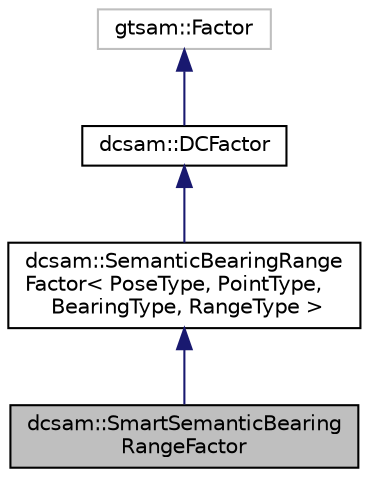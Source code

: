 digraph "dcsam::SmartSemanticBearingRangeFactor"
{
 // LATEX_PDF_SIZE
  edge [fontname="Helvetica",fontsize="10",labelfontname="Helvetica",labelfontsize="10"];
  node [fontname="Helvetica",fontsize="10",shape=record];
  Node1 [label="dcsam::SmartSemanticBearing\lRangeFactor",height=0.2,width=0.4,color="black", fillcolor="grey75", style="filled", fontcolor="black",tooltip="Implementation of a \"smart\" updateable semantic bearing-range factor."];
  Node2 -> Node1 [dir="back",color="midnightblue",fontsize="10",style="solid",fontname="Helvetica"];
  Node2 [label="dcsam::SemanticBearingRange\lFactor\< PoseType, PointType,\l BearingType, RangeType \>",height=0.2,width=0.4,color="black", fillcolor="white", style="filled",URL="$classdcsam_1_1_semantic_bearing_range_factor.html",tooltip="Factor that represents bearing and range measurements that incorporate a semantic class measurement."];
  Node3 -> Node2 [dir="back",color="midnightblue",fontsize="10",style="solid",fontname="Helvetica"];
  Node3 [label="dcsam::DCFactor",height=0.2,width=0.4,color="black", fillcolor="white", style="filled",URL="$classdcsam_1_1_d_c_factor.html",tooltip="Abstract class implementing a discrete-continuous factor."];
  Node4 -> Node3 [dir="back",color="midnightblue",fontsize="10",style="solid",fontname="Helvetica"];
  Node4 [label="gtsam::Factor",height=0.2,width=0.4,color="grey75", fillcolor="white", style="filled",tooltip=" "];
}
